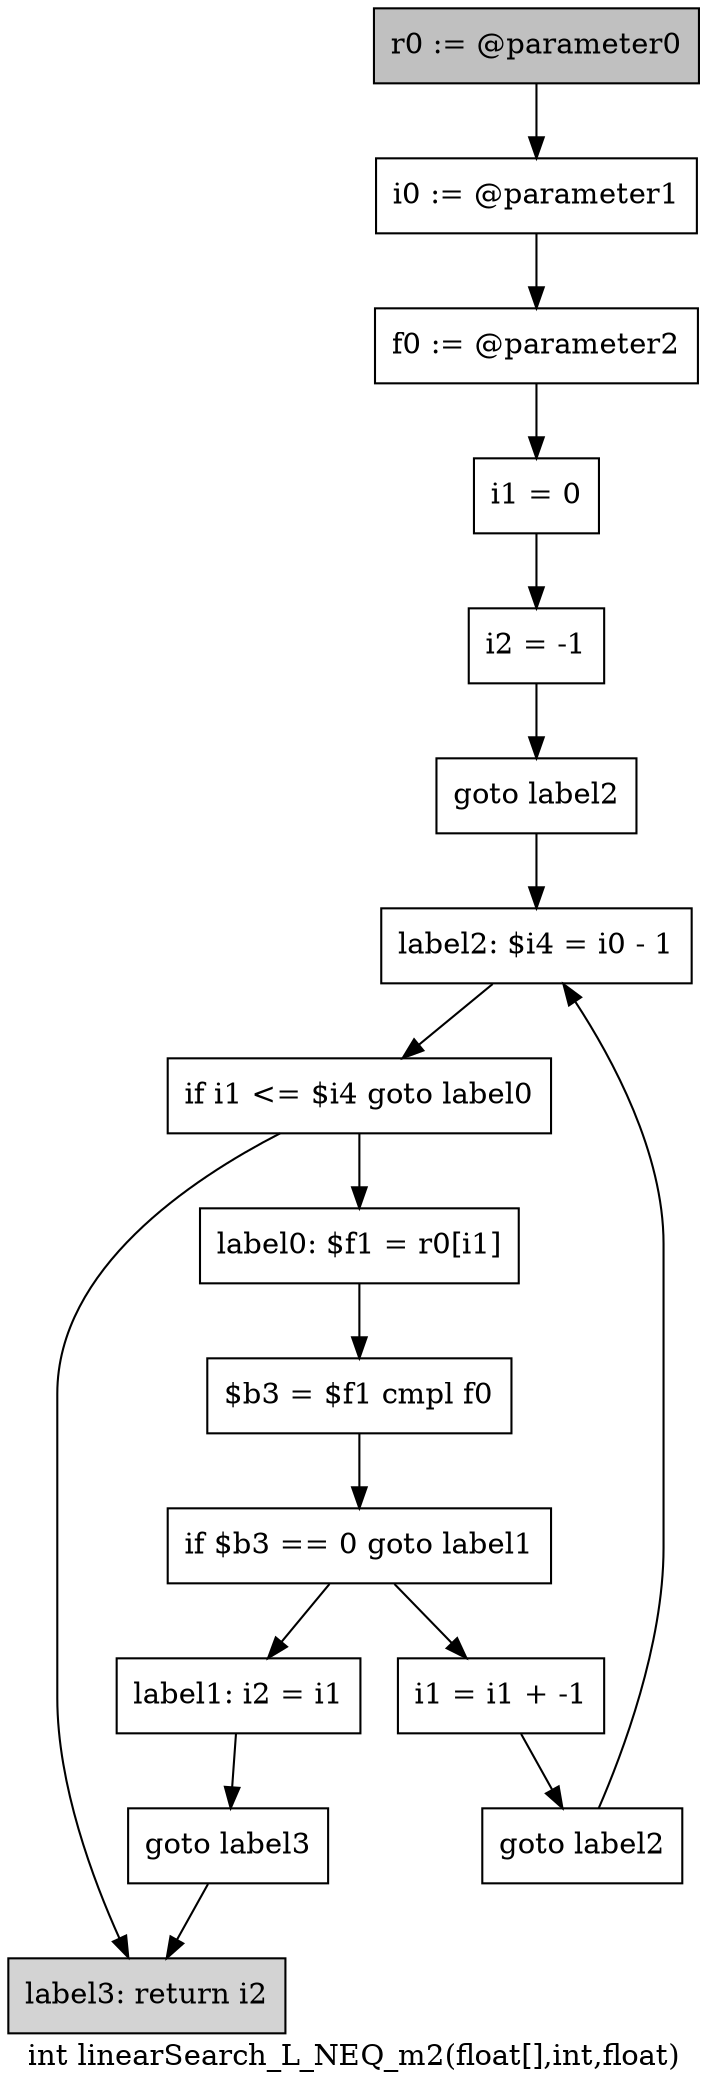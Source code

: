 digraph "int linearSearch_L_NEQ_m2(float[],int,float)" {
    label="int linearSearch_L_NEQ_m2(float[],int,float)";
    node [shape=box];
    "0" [style=filled,fillcolor=gray,label="r0 := @parameter0",];
    "1" [label="i0 := @parameter1",];
    "0"->"1";
    "2" [label="f0 := @parameter2",];
    "1"->"2";
    "3" [label="i1 = 0",];
    "2"->"3";
    "4" [label="i2 = -1",];
    "3"->"4";
    "5" [label="goto label2",];
    "4"->"5";
    "13" [label="label2: $i4 = i0 - 1",];
    "5"->"13";
    "6" [label="label0: $f1 = r0[i1]",];
    "7" [label="$b3 = $f1 cmpl f0",];
    "6"->"7";
    "8" [label="if $b3 == 0 goto label1",];
    "7"->"8";
    "9" [label="i1 = i1 + -1",];
    "8"->"9";
    "11" [label="label1: i2 = i1",];
    "8"->"11";
    "10" [label="goto label2",];
    "9"->"10";
    "10"->"13";
    "12" [label="goto label3",];
    "11"->"12";
    "15" [style=filled,fillcolor=lightgray,label="label3: return i2",];
    "12"->"15";
    "14" [label="if i1 <= $i4 goto label0",];
    "13"->"14";
    "14"->"6";
    "14"->"15";
}

